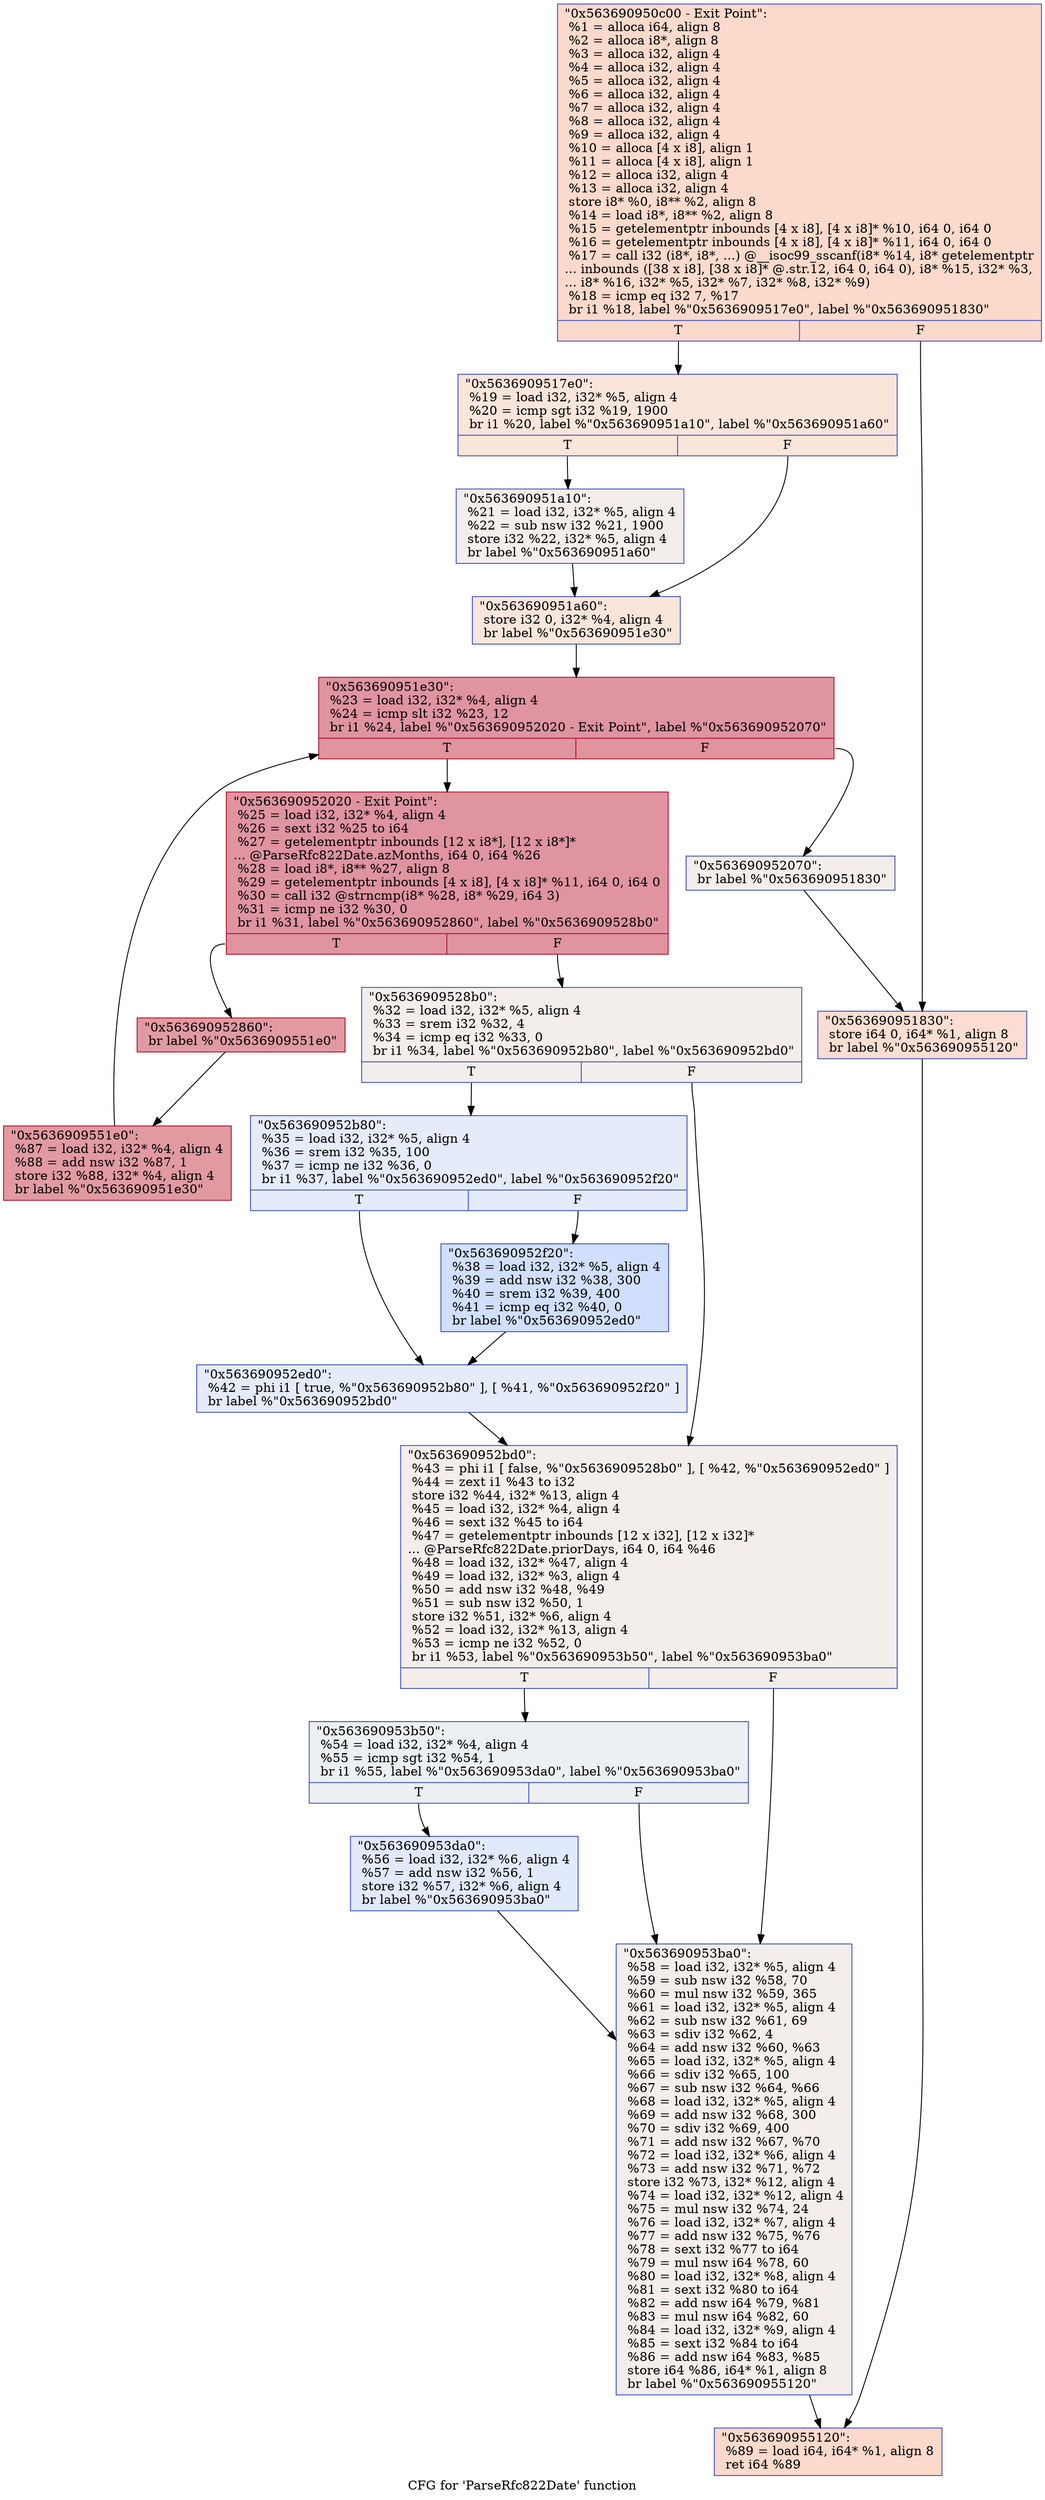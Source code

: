 digraph "CFG for 'ParseRfc822Date' function" {
	label="CFG for 'ParseRfc822Date' function";

	Node0x563690950c00 [shape=record,color="#3d50c3ff", style=filled, fillcolor="#f7a88970",label="{\"0x563690950c00 - Exit Point\":\l  %1 = alloca i64, align 8\l  %2 = alloca i8*, align 8\l  %3 = alloca i32, align 4\l  %4 = alloca i32, align 4\l  %5 = alloca i32, align 4\l  %6 = alloca i32, align 4\l  %7 = alloca i32, align 4\l  %8 = alloca i32, align 4\l  %9 = alloca i32, align 4\l  %10 = alloca [4 x i8], align 1\l  %11 = alloca [4 x i8], align 1\l  %12 = alloca i32, align 4\l  %13 = alloca i32, align 4\l  store i8* %0, i8** %2, align 8\l  %14 = load i8*, i8** %2, align 8\l  %15 = getelementptr inbounds [4 x i8], [4 x i8]* %10, i64 0, i64 0\l  %16 = getelementptr inbounds [4 x i8], [4 x i8]* %11, i64 0, i64 0\l  %17 = call i32 (i8*, i8*, ...) @__isoc99_sscanf(i8* %14, i8* getelementptr\l... inbounds ([38 x i8], [38 x i8]* @.str.12, i64 0, i64 0), i8* %15, i32* %3,\l... i8* %16, i32* %5, i32* %7, i32* %8, i32* %9)\l  %18 = icmp eq i32 7, %17\l  br i1 %18, label %\"0x5636909517e0\", label %\"0x563690951830\"\l|{<s0>T|<s1>F}}"];
	Node0x563690950c00:s0 -> Node0x5636909517e0;
	Node0x563690950c00:s1 -> Node0x563690951830;
	Node0x5636909517e0 [shape=record,color="#3d50c3ff", style=filled, fillcolor="#f4c5ad70",label="{\"0x5636909517e0\":                                 \l  %19 = load i32, i32* %5, align 4\l  %20 = icmp sgt i32 %19, 1900\l  br i1 %20, label %\"0x563690951a10\", label %\"0x563690951a60\"\l|{<s0>T|<s1>F}}"];
	Node0x5636909517e0:s0 -> Node0x563690951a10;
	Node0x5636909517e0:s1 -> Node0x563690951a60;
	Node0x563690951a10 [shape=record,color="#3d50c3ff", style=filled, fillcolor="#e5d8d170",label="{\"0x563690951a10\":                                 \l  %21 = load i32, i32* %5, align 4\l  %22 = sub nsw i32 %21, 1900\l  store i32 %22, i32* %5, align 4\l  br label %\"0x563690951a60\"\l}"];
	Node0x563690951a10 -> Node0x563690951a60;
	Node0x563690951a60 [shape=record,color="#3d50c3ff", style=filled, fillcolor="#f4c5ad70",label="{\"0x563690951a60\":                                 \l  store i32 0, i32* %4, align 4\l  br label %\"0x563690951e30\"\l}"];
	Node0x563690951a60 -> Node0x563690951e30;
	Node0x563690951e30 [shape=record,color="#b70d28ff", style=filled, fillcolor="#b70d2870",label="{\"0x563690951e30\":                                 \l  %23 = load i32, i32* %4, align 4\l  %24 = icmp slt i32 %23, 12\l  br i1 %24, label %\"0x563690952020 - Exit Point\", label %\"0x563690952070\"\l|{<s0>T|<s1>F}}"];
	Node0x563690951e30:s0 -> Node0x563690952020;
	Node0x563690951e30:s1 -> Node0x563690952070;
	Node0x563690952020 [shape=record,color="#b70d28ff", style=filled, fillcolor="#b70d2870",label="{\"0x563690952020 - Exit Point\":                    \l  %25 = load i32, i32* %4, align 4\l  %26 = sext i32 %25 to i64\l  %27 = getelementptr inbounds [12 x i8*], [12 x i8*]*\l... @ParseRfc822Date.azMonths, i64 0, i64 %26\l  %28 = load i8*, i8** %27, align 8\l  %29 = getelementptr inbounds [4 x i8], [4 x i8]* %11, i64 0, i64 0\l  %30 = call i32 @strncmp(i8* %28, i8* %29, i64 3)\l  %31 = icmp ne i32 %30, 0\l  br i1 %31, label %\"0x563690952860\", label %\"0x5636909528b0\"\l|{<s0>T|<s1>F}}"];
	Node0x563690952020:s0 -> Node0x563690952860;
	Node0x563690952020:s1 -> Node0x5636909528b0;
	Node0x5636909528b0 [shape=record,color="#3d50c3ff", style=filled, fillcolor="#e5d8d170",label="{\"0x5636909528b0\":                                 \l  %32 = load i32, i32* %5, align 4\l  %33 = srem i32 %32, 4\l  %34 = icmp eq i32 %33, 0\l  br i1 %34, label %\"0x563690952b80\", label %\"0x563690952bd0\"\l|{<s0>T|<s1>F}}"];
	Node0x5636909528b0:s0 -> Node0x563690952b80;
	Node0x5636909528b0:s1 -> Node0x563690952bd0;
	Node0x563690952b80 [shape=record,color="#3d50c3ff", style=filled, fillcolor="#c1d4f470",label="{\"0x563690952b80\":                                 \l  %35 = load i32, i32* %5, align 4\l  %36 = srem i32 %35, 100\l  %37 = icmp ne i32 %36, 0\l  br i1 %37, label %\"0x563690952ed0\", label %\"0x563690952f20\"\l|{<s0>T|<s1>F}}"];
	Node0x563690952b80:s0 -> Node0x563690952ed0;
	Node0x563690952b80:s1 -> Node0x563690952f20;
	Node0x563690952f20 [shape=record,color="#3d50c3ff", style=filled, fillcolor="#96b7ff70",label="{\"0x563690952f20\":                                 \l  %38 = load i32, i32* %5, align 4\l  %39 = add nsw i32 %38, 300\l  %40 = srem i32 %39, 400\l  %41 = icmp eq i32 %40, 0\l  br label %\"0x563690952ed0\"\l}"];
	Node0x563690952f20 -> Node0x563690952ed0;
	Node0x563690952ed0 [shape=record,color="#3d50c3ff", style=filled, fillcolor="#c1d4f470",label="{\"0x563690952ed0\":                                 \l  %42 = phi i1 [ true, %\"0x563690952b80\" ], [ %41, %\"0x563690952f20\" ]\l  br label %\"0x563690952bd0\"\l}"];
	Node0x563690952ed0 -> Node0x563690952bd0;
	Node0x563690952bd0 [shape=record,color="#3d50c3ff", style=filled, fillcolor="#e5d8d170",label="{\"0x563690952bd0\":                                 \l  %43 = phi i1 [ false, %\"0x5636909528b0\" ], [ %42, %\"0x563690952ed0\" ]\l  %44 = zext i1 %43 to i32\l  store i32 %44, i32* %13, align 4\l  %45 = load i32, i32* %4, align 4\l  %46 = sext i32 %45 to i64\l  %47 = getelementptr inbounds [12 x i32], [12 x i32]*\l... @ParseRfc822Date.priorDays, i64 0, i64 %46\l  %48 = load i32, i32* %47, align 4\l  %49 = load i32, i32* %3, align 4\l  %50 = add nsw i32 %48, %49\l  %51 = sub nsw i32 %50, 1\l  store i32 %51, i32* %6, align 4\l  %52 = load i32, i32* %13, align 4\l  %53 = icmp ne i32 %52, 0\l  br i1 %53, label %\"0x563690953b50\", label %\"0x563690953ba0\"\l|{<s0>T|<s1>F}}"];
	Node0x563690952bd0:s0 -> Node0x563690953b50;
	Node0x563690952bd0:s1 -> Node0x563690953ba0;
	Node0x563690953b50 [shape=record,color="#3d50c3ff", style=filled, fillcolor="#d6dce470",label="{\"0x563690953b50\":                                 \l  %54 = load i32, i32* %4, align 4\l  %55 = icmp sgt i32 %54, 1\l  br i1 %55, label %\"0x563690953da0\", label %\"0x563690953ba0\"\l|{<s0>T|<s1>F}}"];
	Node0x563690953b50:s0 -> Node0x563690953da0;
	Node0x563690953b50:s1 -> Node0x563690953ba0;
	Node0x563690953da0 [shape=record,color="#3d50c3ff", style=filled, fillcolor="#b9d0f970",label="{\"0x563690953da0\":                                 \l  %56 = load i32, i32* %6, align 4\l  %57 = add nsw i32 %56, 1\l  store i32 %57, i32* %6, align 4\l  br label %\"0x563690953ba0\"\l}"];
	Node0x563690953da0 -> Node0x563690953ba0;
	Node0x563690953ba0 [shape=record,color="#3d50c3ff", style=filled, fillcolor="#e5d8d170",label="{\"0x563690953ba0\":                                 \l  %58 = load i32, i32* %5, align 4\l  %59 = sub nsw i32 %58, 70\l  %60 = mul nsw i32 %59, 365\l  %61 = load i32, i32* %5, align 4\l  %62 = sub nsw i32 %61, 69\l  %63 = sdiv i32 %62, 4\l  %64 = add nsw i32 %60, %63\l  %65 = load i32, i32* %5, align 4\l  %66 = sdiv i32 %65, 100\l  %67 = sub nsw i32 %64, %66\l  %68 = load i32, i32* %5, align 4\l  %69 = add nsw i32 %68, 300\l  %70 = sdiv i32 %69, 400\l  %71 = add nsw i32 %67, %70\l  %72 = load i32, i32* %6, align 4\l  %73 = add nsw i32 %71, %72\l  store i32 %73, i32* %12, align 4\l  %74 = load i32, i32* %12, align 4\l  %75 = mul nsw i32 %74, 24\l  %76 = load i32, i32* %7, align 4\l  %77 = add nsw i32 %75, %76\l  %78 = sext i32 %77 to i64\l  %79 = mul nsw i64 %78, 60\l  %80 = load i32, i32* %8, align 4\l  %81 = sext i32 %80 to i64\l  %82 = add nsw i64 %79, %81\l  %83 = mul nsw i64 %82, 60\l  %84 = load i32, i32* %9, align 4\l  %85 = sext i32 %84 to i64\l  %86 = add nsw i64 %83, %85\l  store i64 %86, i64* %1, align 8\l  br label %\"0x563690955120\"\l}"];
	Node0x563690953ba0 -> Node0x563690955120;
	Node0x563690952860 [shape=record,color="#b70d28ff", style=filled, fillcolor="#bb1b2c70",label="{\"0x563690952860\":                                 \l  br label %\"0x5636909551e0\"\l}"];
	Node0x563690952860 -> Node0x5636909551e0;
	Node0x5636909551e0 [shape=record,color="#b70d28ff", style=filled, fillcolor="#bb1b2c70",label="{\"0x5636909551e0\":                                 \l  %87 = load i32, i32* %4, align 4\l  %88 = add nsw i32 %87, 1\l  store i32 %88, i32* %4, align 4\l  br label %\"0x563690951e30\"\l}"];
	Node0x5636909551e0 -> Node0x563690951e30;
	Node0x563690952070 [shape=record,color="#3d50c3ff", style=filled, fillcolor="#e5d8d170",label="{\"0x563690952070\":                                 \l  br label %\"0x563690951830\"\l}"];
	Node0x563690952070 -> Node0x563690951830;
	Node0x563690951830 [shape=record,color="#3d50c3ff", style=filled, fillcolor="#f7b39670",label="{\"0x563690951830\":                                 \l  store i64 0, i64* %1, align 8\l  br label %\"0x563690955120\"\l}"];
	Node0x563690951830 -> Node0x563690955120;
	Node0x563690955120 [shape=record,color="#3d50c3ff", style=filled, fillcolor="#f7a88970",label="{\"0x563690955120\":                                 \l  %89 = load i64, i64* %1, align 8\l  ret i64 %89\l}"];
}
